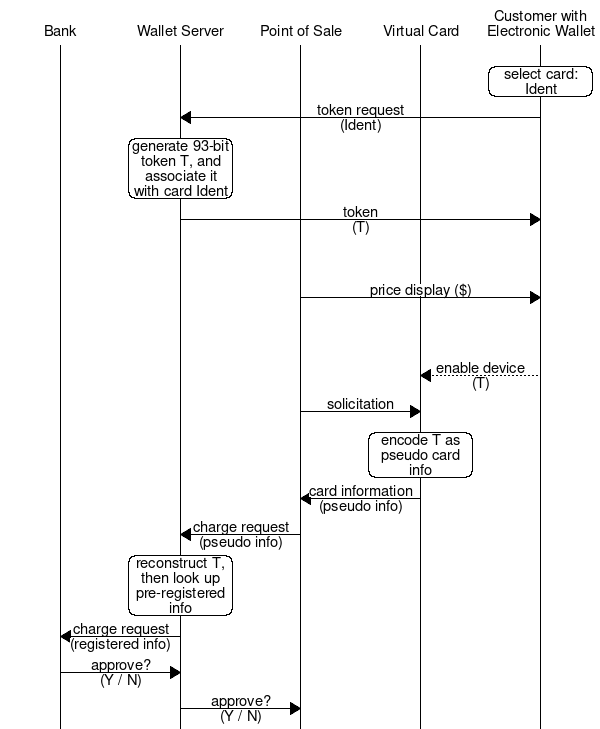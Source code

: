 # Electrnoic Wallet
msc {
 arcgradient = 0;


 a [label="Bank"],b [label="Wallet Server"], c [label="Point of Sale"],d [label="Virtual Card"],e [label="Customer with\nElectronic Wallet"];

 |||;
 e rbox e [label="select card: Ident"];
 e=>b [label="token request\n(Ident)"];
 b rbox b [label="generate 93-bit token T, and associate it with card Ident"];
 b=>e [label="token\n(T)"];
 |||;
 |||;
 c=>e [label="price display ($)"];
 |||;
 |||;
 e>>d [label="enable device\n(T)"];
 c=>d [label="solicitation"];
 d rbox d [label="encode T as pseudo card info"];
 d=>c [label="card information\n(pseudo info)"];
 c=>b [label="charge request\n(pseudo info)"];
 b rbox b [label="reconstruct T, then look up pre-registered info"];
 b=>a [label="charge request\n(registered info)"];
 a=>b [label="approve?\n(Y / N)"];
 b=>c [label="approve?\n(Y / N)"];
}
